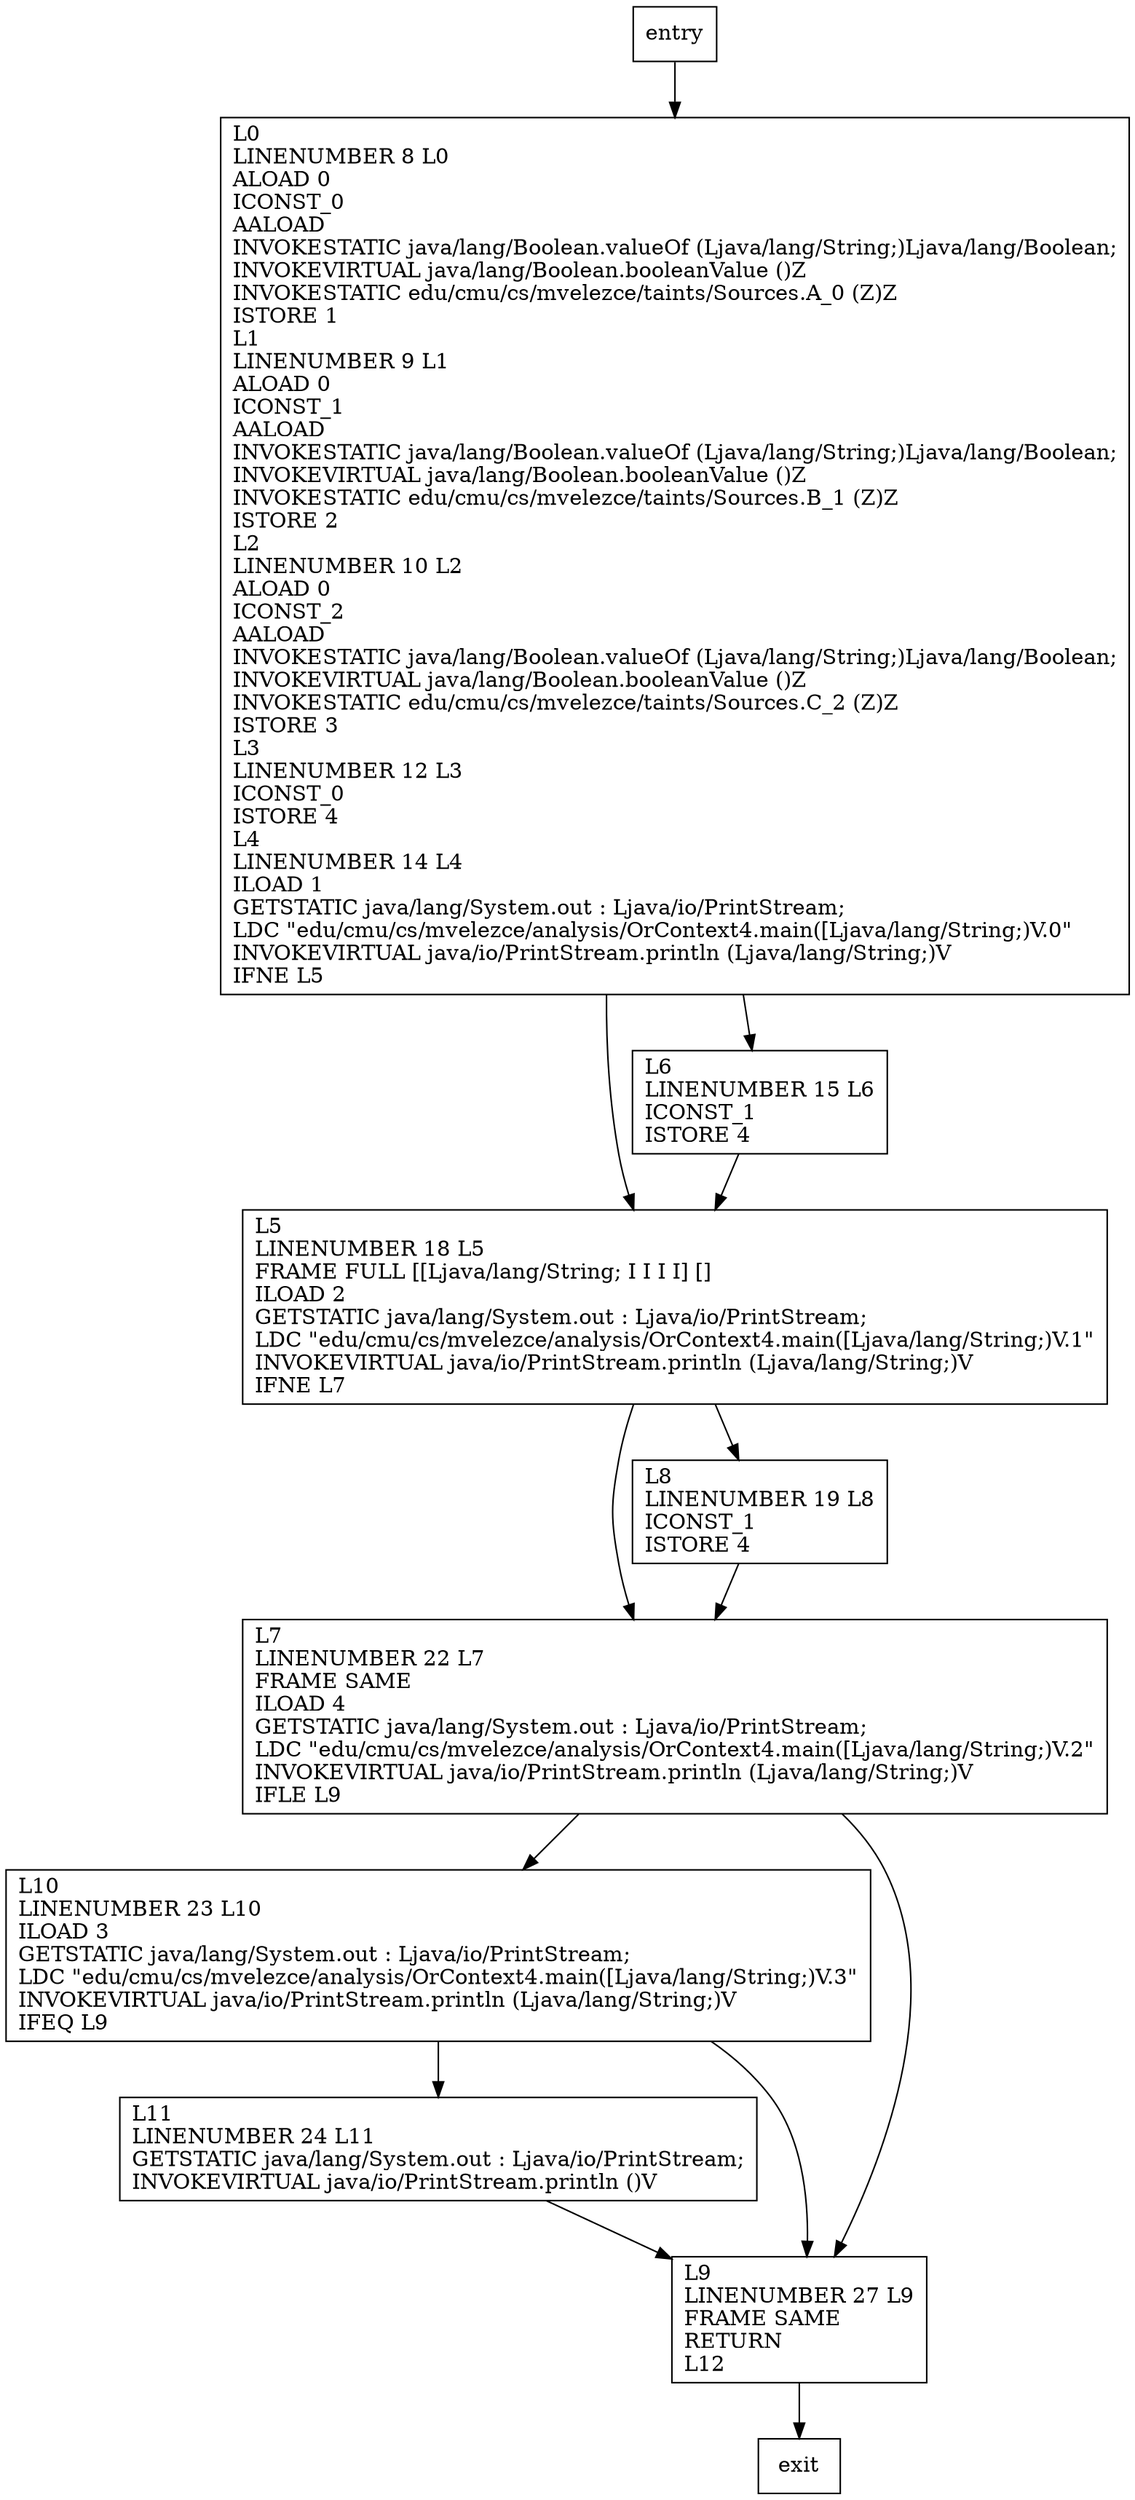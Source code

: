 digraph main {
node [shape=record];
357863579 [label="L11\lLINENUMBER 24 L11\lGETSTATIC java/lang/System.out : Ljava/io/PrintStream;\lINVOKEVIRTUAL java/io/PrintStream.println ()V\l"];
1449621165 [label="L10\lLINENUMBER 23 L10\lILOAD 3\lGETSTATIC java/lang/System.out : Ljava/io/PrintStream;\lLDC \"edu/cmu/cs/mvelezce/analysis/OrContext4.main([Ljava/lang/String;)V.3\"\lINVOKEVIRTUAL java/io/PrintStream.println (Ljava/lang/String;)V\lIFEQ L9\l"];
1626877848 [label="L0\lLINENUMBER 8 L0\lALOAD 0\lICONST_0\lAALOAD\lINVOKESTATIC java/lang/Boolean.valueOf (Ljava/lang/String;)Ljava/lang/Boolean;\lINVOKEVIRTUAL java/lang/Boolean.booleanValue ()Z\lINVOKESTATIC edu/cmu/cs/mvelezce/taints/Sources.A_0 (Z)Z\lISTORE 1\lL1\lLINENUMBER 9 L1\lALOAD 0\lICONST_1\lAALOAD\lINVOKESTATIC java/lang/Boolean.valueOf (Ljava/lang/String;)Ljava/lang/Boolean;\lINVOKEVIRTUAL java/lang/Boolean.booleanValue ()Z\lINVOKESTATIC edu/cmu/cs/mvelezce/taints/Sources.B_1 (Z)Z\lISTORE 2\lL2\lLINENUMBER 10 L2\lALOAD 0\lICONST_2\lAALOAD\lINVOKESTATIC java/lang/Boolean.valueOf (Ljava/lang/String;)Ljava/lang/Boolean;\lINVOKEVIRTUAL java/lang/Boolean.booleanValue ()Z\lINVOKESTATIC edu/cmu/cs/mvelezce/taints/Sources.C_2 (Z)Z\lISTORE 3\lL3\lLINENUMBER 12 L3\lICONST_0\lISTORE 4\lL4\lLINENUMBER 14 L4\lILOAD 1\lGETSTATIC java/lang/System.out : Ljava/io/PrintStream;\lLDC \"edu/cmu/cs/mvelezce/analysis/OrContext4.main([Ljava/lang/String;)V.0\"\lINVOKEVIRTUAL java/io/PrintStream.println (Ljava/lang/String;)V\lIFNE L5\l"];
796533847 [label="L7\lLINENUMBER 22 L7\lFRAME SAME\lILOAD 4\lGETSTATIC java/lang/System.out : Ljava/io/PrintStream;\lLDC \"edu/cmu/cs/mvelezce/analysis/OrContext4.main([Ljava/lang/String;)V.2\"\lINVOKEVIRTUAL java/io/PrintStream.println (Ljava/lang/String;)V\lIFLE L9\l"];
249515771 [label="L8\lLINENUMBER 19 L8\lICONST_1\lISTORE 4\l"];
905544614 [label="L5\lLINENUMBER 18 L5\lFRAME FULL [[Ljava/lang/String; I I I I] []\lILOAD 2\lGETSTATIC java/lang/System.out : Ljava/io/PrintStream;\lLDC \"edu/cmu/cs/mvelezce/analysis/OrContext4.main([Ljava/lang/String;)V.1\"\lINVOKEVIRTUAL java/io/PrintStream.println (Ljava/lang/String;)V\lIFNE L7\l"];
2137589296 [label="L6\lLINENUMBER 15 L6\lICONST_1\lISTORE 4\l"];
1627960023 [label="L9\lLINENUMBER 27 L9\lFRAME SAME\lRETURN\lL12\l"];
entry;
exit;
357863579 -> 1627960023;
entry -> 1626877848;
1449621165 -> 357863579;
1449621165 -> 1627960023;
1626877848 -> 905544614;
1626877848 -> 2137589296;
796533847 -> 1449621165;
796533847 -> 1627960023;
249515771 -> 796533847;
905544614 -> 796533847;
905544614 -> 249515771;
2137589296 -> 905544614;
1627960023 -> exit;
}
